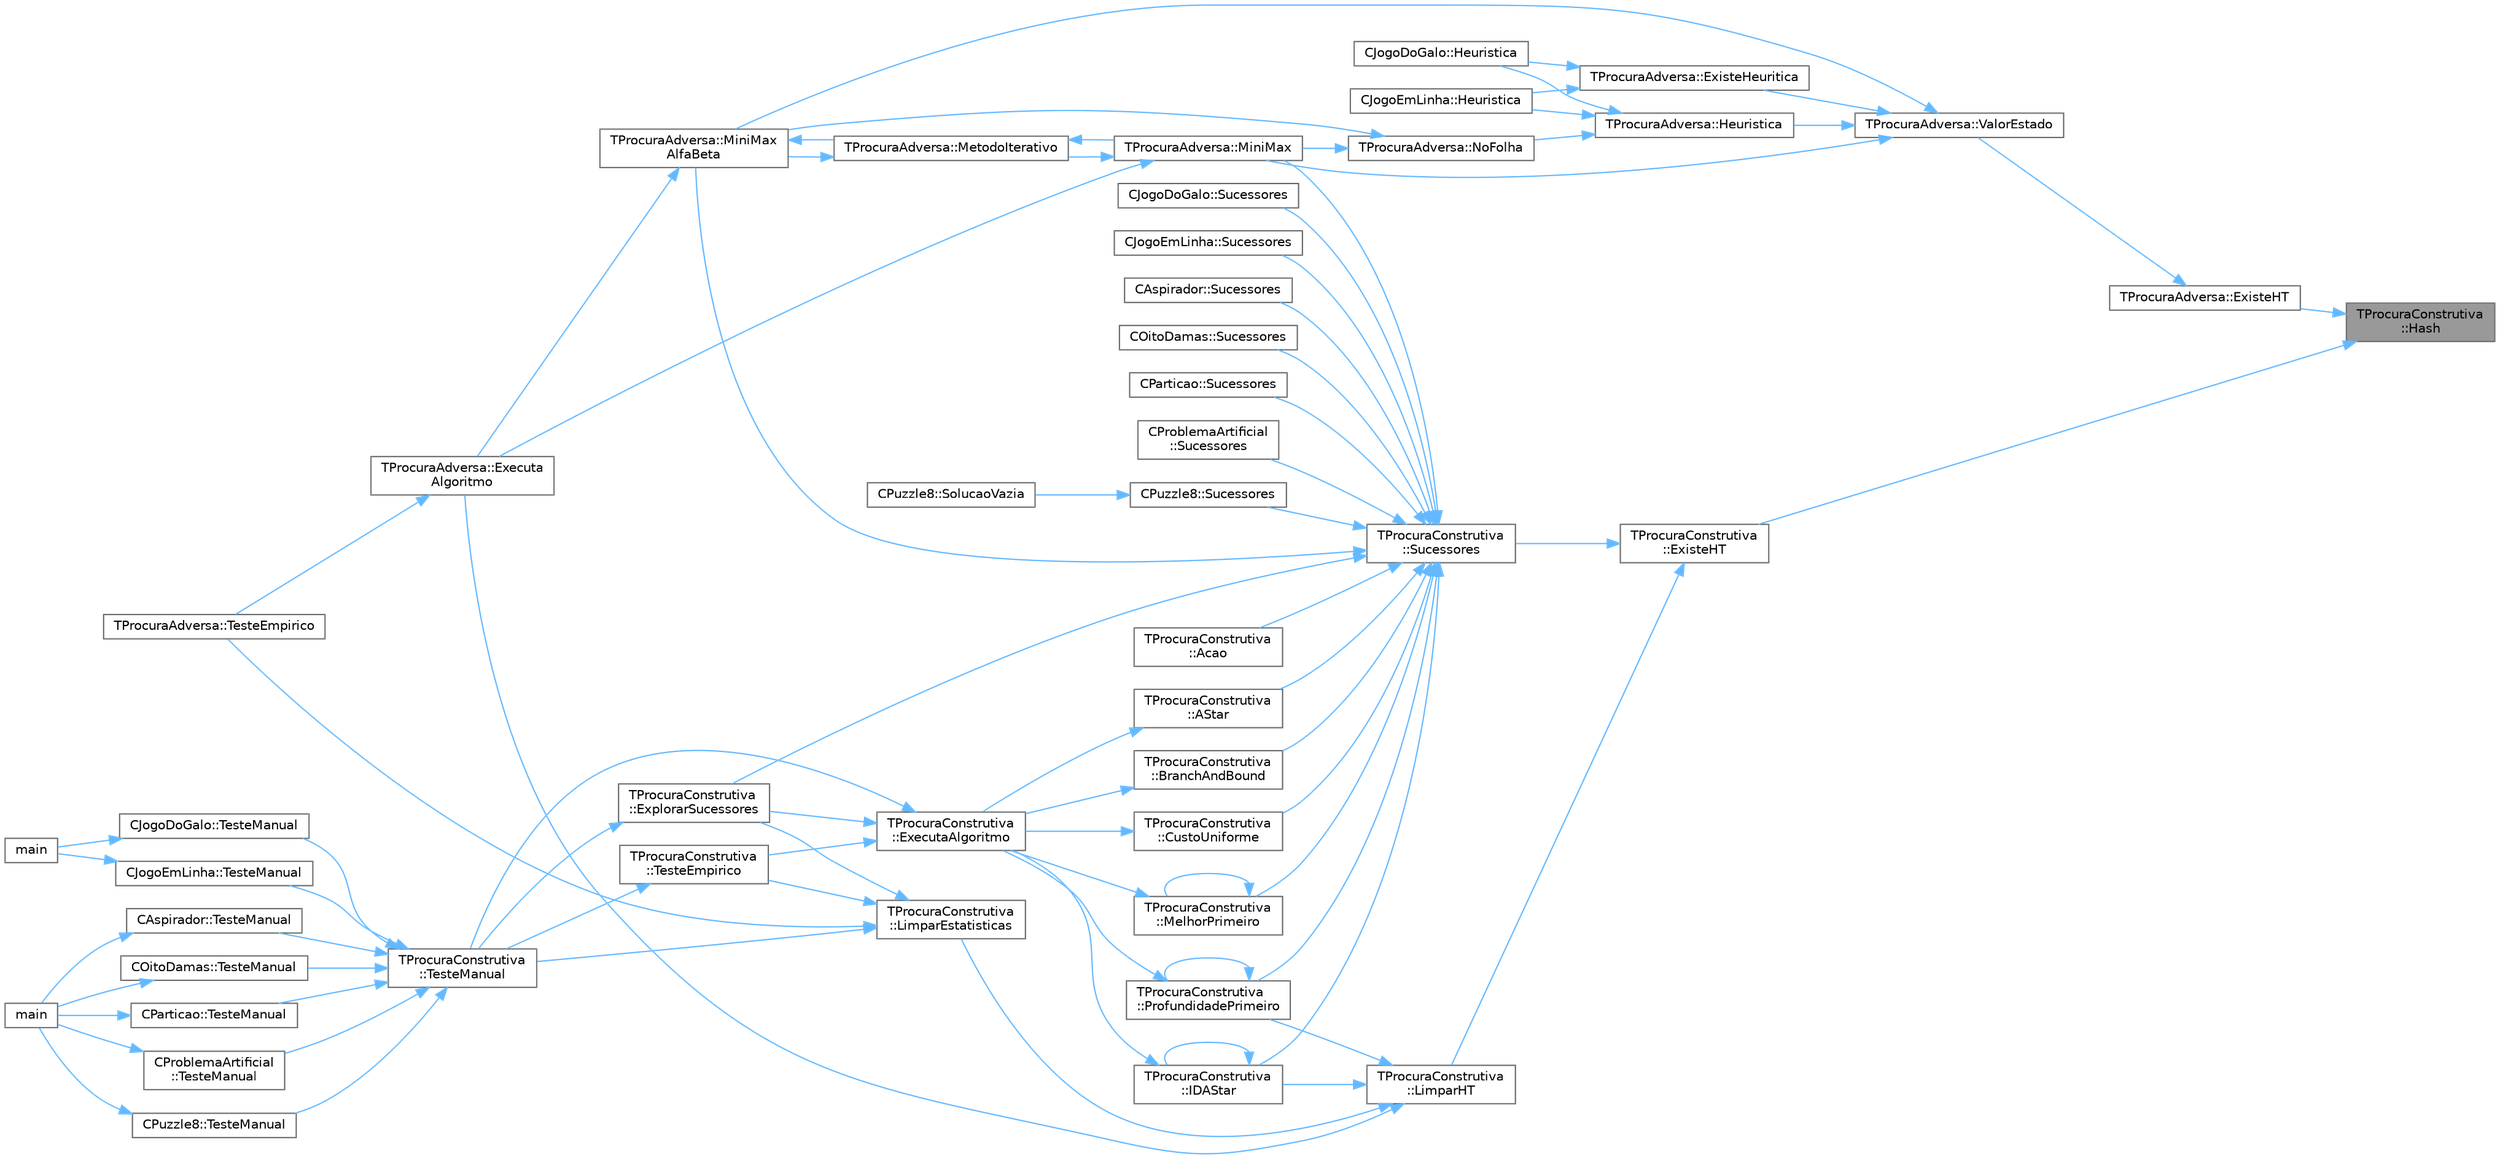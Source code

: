digraph "TProcuraConstrutiva::Hash"
{
 // LATEX_PDF_SIZE
  bgcolor="transparent";
  edge [fontname=Helvetica,fontsize=10,labelfontname=Helvetica,labelfontsize=10];
  node [fontname=Helvetica,fontsize=10,shape=box,height=0.2,width=0.4];
  rankdir="RL";
  Node1 [id="Node000001",label="TProcuraConstrutiva\l::Hash",height=0.2,width=0.4,color="gray40", fillcolor="grey60", style="filled", fontcolor="black",tooltip=" "];
  Node1 -> Node2 [id="edge78_Node000001_Node000002",dir="back",color="steelblue1",style="solid",tooltip=" "];
  Node2 [id="Node000002",label="TProcuraAdversa::ExisteHT",height=0.2,width=0.4,color="grey40", fillcolor="white", style="filled",URL="$classTProcuraAdversa.html#ad01434aae577cafdb636f82ba2815215",tooltip=" "];
  Node2 -> Node3 [id="edge79_Node000002_Node000003",dir="back",color="steelblue1",style="solid",tooltip=" "];
  Node3 [id="Node000003",label="TProcuraAdversa::ValorEstado",height=0.2,width=0.4,color="grey40", fillcolor="white", style="filled",URL="$classTProcuraAdversa.html#a9c95c246b28345f0d515a9083ffd646d",tooltip="ler ou gravar o melhor valor conhecido"];
  Node3 -> Node4 [id="edge80_Node000003_Node000004",dir="back",color="steelblue1",style="solid",tooltip=" "];
  Node4 [id="Node000004",label="TProcuraAdversa::ExisteHeuritica",height=0.2,width=0.4,color="grey40", fillcolor="white", style="filled",URL="$classTProcuraAdversa.html#aab0860dd7b025e71049e204adb25df25",tooltip=" "];
  Node4 -> Node5 [id="edge81_Node000004_Node000005",dir="back",color="steelblue1",style="solid",tooltip=" "];
  Node5 [id="Node000005",label="CJogoDoGalo::Heuristica",height=0.2,width=0.4,color="grey40", fillcolor="white", style="filled",URL="$classCJogoDoGalo.html#a3563839d5ffc94973acee1a1783e3527",tooltip="Função para calcular quanto falta para o final, o valor da heurística."];
  Node4 -> Node6 [id="edge82_Node000004_Node000006",dir="back",color="steelblue1",style="solid",tooltip=" "];
  Node6 [id="Node000006",label="CJogoEmLinha::Heuristica",height=0.2,width=0.4,color="grey40", fillcolor="white", style="filled",URL="$classCJogoEmLinha.html#afe8d4a92e1840c1436c295c5a13760db",tooltip="Função para calcular quanto falta para o final, o valor da heurística."];
  Node3 -> Node7 [id="edge83_Node000003_Node000007",dir="back",color="steelblue1",style="solid",tooltip=" "];
  Node7 [id="Node000007",label="TProcuraAdversa::Heuristica",height=0.2,width=0.4,color="grey40", fillcolor="white", style="filled",URL="$classTProcuraAdversa.html#a75e148ba0a922339333940828366aed6",tooltip="chamar após calcular a heurística (grava o valor, dependendo da parametrização)"];
  Node7 -> Node5 [id="edge84_Node000007_Node000005",dir="back",color="steelblue1",style="solid",tooltip=" "];
  Node7 -> Node6 [id="edge85_Node000007_Node000006",dir="back",color="steelblue1",style="solid",tooltip=" "];
  Node7 -> Node8 [id="edge86_Node000007_Node000008",dir="back",color="steelblue1",style="solid",tooltip=" "];
  Node8 [id="Node000008",label="TProcuraAdversa::NoFolha",height=0.2,width=0.4,color="grey40", fillcolor="white", style="filled",URL="$classTProcuraAdversa.html#a01ed7d4718647eb52723ecffaf68aa4b",tooltip="fim da procura, por corte de nível (ou não haver sucessores), retornar heurística"];
  Node8 -> Node9 [id="edge87_Node000008_Node000009",dir="back",color="steelblue1",style="solid",tooltip=" "];
  Node9 [id="Node000009",label="TProcuraAdversa::MiniMax",height=0.2,width=0.4,color="grey40", fillcolor="white", style="filled",URL="$classTProcuraAdversa.html#a4d8542bcb03f17da8aa3038384104f24",tooltip="retorna o valor do estado actual, apos procura de profundidade nivel"];
  Node9 -> Node10 [id="edge88_Node000009_Node000010",dir="back",color="steelblue1",style="solid",tooltip=" "];
  Node10 [id="Node000010",label="TProcuraAdversa::Executa\lAlgoritmo",height=0.2,width=0.4,color="grey40", fillcolor="white", style="filled",URL="$classTProcuraAdversa.html#aff6f48defaa10c14d160ac3990fd029b",tooltip="Executa o algoritmo com os parametros atuais."];
  Node10 -> Node11 [id="edge89_Node000010_Node000011",dir="back",color="steelblue1",style="solid",tooltip=" "];
  Node11 [id="Node000011",label="TProcuraAdversa::TesteEmpirico",height=0.2,width=0.4,color="grey40", fillcolor="white", style="filled",URL="$classTProcuraAdversa.html#ae849ba1f915dc5e0875faa281ba4bdbb",tooltip="Executa testes empíricos, em todas as configurações guardadas, nas instâncias selecionadas."];
  Node9 -> Node12 [id="edge90_Node000009_Node000012",dir="back",color="steelblue1",style="solid",tooltip=" "];
  Node12 [id="Node000012",label="TProcuraAdversa::MetodoIterativo",height=0.2,width=0.4,color="grey40", fillcolor="white", style="filled",URL="$classTProcuraAdversa.html#a7c4153974c32753901326271fee90197",tooltip="iteração, aumentando o nível progressivamente"];
  Node12 -> Node9 [id="edge91_Node000012_Node000009",dir="back",color="steelblue1",style="solid",tooltip=" "];
  Node12 -> Node13 [id="edge92_Node000012_Node000013",dir="back",color="steelblue1",style="solid",tooltip=" "];
  Node13 [id="Node000013",label="TProcuraAdversa::MiniMax\lAlfaBeta",height=0.2,width=0.4,color="grey40", fillcolor="white", style="filled",URL="$classTProcuraAdversa.html#adb3f857b1c8b3ee26682e335dc6ed601",tooltip="retorna o valor do estado actual, apos procura de profundidade nivel. Idêntico a MiniMax"];
  Node13 -> Node10 [id="edge93_Node000013_Node000010",dir="back",color="steelblue1",style="solid",tooltip=" "];
  Node13 -> Node12 [id="edge94_Node000013_Node000012",dir="back",color="steelblue1",style="solid",tooltip=" "];
  Node8 -> Node13 [id="edge95_Node000008_Node000013",dir="back",color="steelblue1",style="solid",tooltip=" "];
  Node3 -> Node9 [id="edge96_Node000003_Node000009",dir="back",color="steelblue1",style="solid",tooltip=" "];
  Node3 -> Node13 [id="edge97_Node000003_Node000013",dir="back",color="steelblue1",style="solid",tooltip=" "];
  Node1 -> Node14 [id="edge98_Node000001_Node000014",dir="back",color="steelblue1",style="solid",tooltip=" "];
  Node14 [id="Node000014",label="TProcuraConstrutiva\l::ExisteHT",height=0.2,width=0.4,color="grey40", fillcolor="white", style="filled",URL="$classTProcuraConstrutiva.html#ad7857beab462b4b09a37e70cc9c787ac",tooltip=" "];
  Node14 -> Node15 [id="edge99_Node000014_Node000015",dir="back",color="steelblue1",style="solid",tooltip=" "];
  Node15 [id="Node000015",label="TProcuraConstrutiva\l::LimparHT",height=0.2,width=0.4,color="grey40", fillcolor="white", style="filled",URL="$classTProcuraConstrutiva.html#a8b500987c88352d27a68200454cc3c8c",tooltip=" "];
  Node15 -> Node10 [id="edge100_Node000015_Node000010",dir="back",color="steelblue1",style="solid",tooltip=" "];
  Node15 -> Node16 [id="edge101_Node000015_Node000016",dir="back",color="steelblue1",style="solid",tooltip=" "];
  Node16 [id="Node000016",label="TProcuraConstrutiva\l::IDAStar",height=0.2,width=0.4,color="grey40", fillcolor="white", style="filled",URL="$group__ProcurasInformadas.html#gae77f9608e7988052377d7025bee7c4e8",tooltip="Executa a procura IDA*, algoritmo informado."];
  Node16 -> Node17 [id="edge102_Node000016_Node000017",dir="back",color="steelblue1",style="solid",tooltip=" "];
  Node17 [id="Node000017",label="TProcuraConstrutiva\l::ExecutaAlgoritmo",height=0.2,width=0.4,color="grey40", fillcolor="white", style="filled",URL="$group__RedefinicaoOpcional.html#gae52871eb18c8ae656a2174acf43b3bb3",tooltip="Executa o algoritmo com os parametros atuais."];
  Node17 -> Node18 [id="edge103_Node000017_Node000018",dir="back",color="steelblue1",style="solid",tooltip=" "];
  Node18 [id="Node000018",label="TProcuraConstrutiva\l::ExplorarSucessores",height=0.2,width=0.4,color="grey40", fillcolor="white", style="filled",URL="$classTProcuraConstrutiva.html#ab5639efca5e48b564a8bdd9ec23a8955",tooltip=" "];
  Node18 -> Node19 [id="edge104_Node000018_Node000019",dir="back",color="steelblue1",style="solid",tooltip=" "];
  Node19 [id="Node000019",label="TProcuraConstrutiva\l::TesteManual",height=0.2,width=0.4,color="grey40", fillcolor="white", style="filled",URL="$group__RedefinicaoMandatoria.html#ga843a501e25cbaff7eb51d8d29995be3a",tooltip="Inicializa a interação com o utilizador."];
  Node19 -> Node20 [id="edge105_Node000019_Node000020",dir="back",color="steelblue1",style="solid",tooltip=" "];
  Node20 [id="Node000020",label="CJogoDoGalo::TesteManual",height=0.2,width=0.4,color="grey40", fillcolor="white", style="filled",URL="$classCJogoDoGalo.html#a113984a3801a93ebce61e0a700a413ab",tooltip="Inicializa a interação com o utilizador."];
  Node20 -> Node21 [id="edge106_Node000020_Node000021",dir="back",color="steelblue1",style="solid",tooltip=" "];
  Node21 [id="Node000021",label="main",height=0.2,width=0.4,color="grey40", fillcolor="white", style="filled",URL="$Teste_2teste_8cpp.html#a0ddf1224851353fc92bfbff6f499fa97",tooltip=" "];
  Node19 -> Node22 [id="edge107_Node000019_Node000022",dir="back",color="steelblue1",style="solid",tooltip=" "];
  Node22 [id="Node000022",label="CJogoEmLinha::TesteManual",height=0.2,width=0.4,color="grey40", fillcolor="white", style="filled",URL="$classCJogoEmLinha.html#ad289e94136b44c9e3e942acf64ff0449",tooltip="Inicializa a interação com o utilizador."];
  Node22 -> Node21 [id="edge108_Node000022_Node000021",dir="back",color="steelblue1",style="solid",tooltip=" "];
  Node19 -> Node23 [id="edge109_Node000019_Node000023",dir="back",color="steelblue1",style="solid",tooltip=" "];
  Node23 [id="Node000023",label="CAspirador::TesteManual",height=0.2,width=0.4,color="grey40", fillcolor="white", style="filled",URL="$classCAspirador.html#a718c8187439940dec18a46a9e9e024e3",tooltip="Inicializa a interação com o utilizador."];
  Node23 -> Node24 [id="edge110_Node000023_Node000024",dir="back",color="steelblue1",style="solid",tooltip=" "];
  Node24 [id="Node000024",label="main",height=0.2,width=0.4,color="grey40", fillcolor="white", style="filled",URL="$TProcuraConstrutiva_2Teste_2teste_8cpp.html#a0ddf1224851353fc92bfbff6f499fa97",tooltip=" "];
  Node19 -> Node25 [id="edge111_Node000019_Node000025",dir="back",color="steelblue1",style="solid",tooltip=" "];
  Node25 [id="Node000025",label="COitoDamas::TesteManual",height=0.2,width=0.4,color="grey40", fillcolor="white", style="filled",URL="$classCOitoDamas.html#a0fb443165d257ac17fc8cf5bc870404d",tooltip="Inicializa a interação com o utilizador."];
  Node25 -> Node24 [id="edge112_Node000025_Node000024",dir="back",color="steelblue1",style="solid",tooltip=" "];
  Node19 -> Node26 [id="edge113_Node000019_Node000026",dir="back",color="steelblue1",style="solid",tooltip=" "];
  Node26 [id="Node000026",label="CParticao::TesteManual",height=0.2,width=0.4,color="grey40", fillcolor="white", style="filled",URL="$classCParticao.html#aa4d328b9944991f3fc52ce0726111865",tooltip="Inicializa a interação com o utilizador."];
  Node26 -> Node24 [id="edge114_Node000026_Node000024",dir="back",color="steelblue1",style="solid",tooltip=" "];
  Node19 -> Node27 [id="edge115_Node000019_Node000027",dir="back",color="steelblue1",style="solid",tooltip=" "];
  Node27 [id="Node000027",label="CProblemaArtificial\l::TesteManual",height=0.2,width=0.4,color="grey40", fillcolor="white", style="filled",URL="$classCProblemaArtificial.html#abaad629eb538177261df40e1e27e92ed",tooltip="Inicializa a interação com o utilizador."];
  Node27 -> Node24 [id="edge116_Node000027_Node000024",dir="back",color="steelblue1",style="solid",tooltip=" "];
  Node19 -> Node28 [id="edge117_Node000019_Node000028",dir="back",color="steelblue1",style="solid",tooltip=" "];
  Node28 [id="Node000028",label="CPuzzle8::TesteManual",height=0.2,width=0.4,color="grey40", fillcolor="white", style="filled",URL="$classCPuzzle8.html#a06d2a8f5d7e3670eb6ee75d7a72b0265",tooltip="Inicializa a interação com o utilizador."];
  Node28 -> Node24 [id="edge118_Node000028_Node000024",dir="back",color="steelblue1",style="solid",tooltip=" "];
  Node17 -> Node29 [id="edge119_Node000017_Node000029",dir="back",color="steelblue1",style="solid",tooltip=" "];
  Node29 [id="Node000029",label="TProcuraConstrutiva\l::TesteEmpirico",height=0.2,width=0.4,color="grey40", fillcolor="white", style="filled",URL="$group__RedefinicaoOpcional.html#gab2fca28035f165ce7c1d40acbfc8c971",tooltip="Executa testes empíricos, em todas as configurações guardadas, nas instâncias selecionadas."];
  Node29 -> Node19 [id="edge120_Node000029_Node000019",dir="back",color="steelblue1",style="solid",tooltip=" "];
  Node17 -> Node19 [id="edge121_Node000017_Node000019",dir="back",color="steelblue1",style="solid",tooltip=" "];
  Node16 -> Node16 [id="edge122_Node000016_Node000016",dir="back",color="steelblue1",style="solid",tooltip=" "];
  Node15 -> Node30 [id="edge123_Node000015_Node000030",dir="back",color="steelblue1",style="solid",tooltip=" "];
  Node30 [id="Node000030",label="TProcuraConstrutiva\l::LimparEstatisticas",height=0.2,width=0.4,color="grey40", fillcolor="white", style="filled",URL="$classTProcuraConstrutiva.html#ae254bbde1b2e36391d575fc2836fea7f",tooltip=" "];
  Node30 -> Node18 [id="edge124_Node000030_Node000018",dir="back",color="steelblue1",style="solid",tooltip=" "];
  Node30 -> Node11 [id="edge125_Node000030_Node000011",dir="back",color="steelblue1",style="solid",tooltip=" "];
  Node30 -> Node29 [id="edge126_Node000030_Node000029",dir="back",color="steelblue1",style="solid",tooltip=" "];
  Node30 -> Node19 [id="edge127_Node000030_Node000019",dir="back",color="steelblue1",style="solid",tooltip=" "];
  Node15 -> Node31 [id="edge128_Node000015_Node000031",dir="back",color="steelblue1",style="solid",tooltip=" "];
  Node31 [id="Node000031",label="TProcuraConstrutiva\l::ProfundidadePrimeiro",height=0.2,width=0.4,color="grey40", fillcolor="white", style="filled",URL="$group__ProcurasCegas.html#gaf00d9776f6b25d56138efb6725b86228",tooltip="Executa a procura em profundidade primeiro, algoritmo cego."];
  Node31 -> Node17 [id="edge129_Node000031_Node000017",dir="back",color="steelblue1",style="solid",tooltip=" "];
  Node31 -> Node31 [id="edge130_Node000031_Node000031",dir="back",color="steelblue1",style="solid",tooltip=" "];
  Node14 -> Node32 [id="edge131_Node000014_Node000032",dir="back",color="steelblue1",style="solid",tooltip=" "];
  Node32 [id="Node000032",label="TProcuraConstrutiva\l::Sucessores",height=0.2,width=0.4,color="grey40", fillcolor="white", style="filled",URL="$group__RedefinicaoMandatoria.html#ga0a13570d2f5a21296e3c10c2780e170c",tooltip="Coloca em sucessores a lista de estados sucessores."];
  Node32 -> Node33 [id="edge132_Node000032_Node000033",dir="back",color="steelblue1",style="solid",tooltip=" "];
  Node33 [id="Node000033",label="TProcuraConstrutiva\l::Acao",height=0.2,width=0.4,color="grey40", fillcolor="white", style="filled",URL="$group__RedefinicaoOpcional.html#gacccf4fbb52126ba19bfc456c0c6d5214",tooltip="Executa a ação (movimento, passo, jogada, lance, etc.) no estado atual."];
  Node32 -> Node34 [id="edge133_Node000032_Node000034",dir="back",color="steelblue1",style="solid",tooltip=" "];
  Node34 [id="Node000034",label="TProcuraConstrutiva\l::AStar",height=0.2,width=0.4,color="grey40", fillcolor="white", style="filled",URL="$group__ProcurasInformadas.html#ga37dd78e1a9a6742700728135f81964b4",tooltip="Executa a procura A*, algoritmo informado."];
  Node34 -> Node17 [id="edge134_Node000034_Node000017",dir="back",color="steelblue1",style="solid",tooltip=" "];
  Node32 -> Node35 [id="edge135_Node000032_Node000035",dir="back",color="steelblue1",style="solid",tooltip=" "];
  Node35 [id="Node000035",label="TProcuraConstrutiva\l::BranchAndBound",height=0.2,width=0.4,color="grey40", fillcolor="white", style="filled",URL="$group__ProcurasInformadas.html#gafe804dbf6cabda9e627500c2d4f8aafd",tooltip="Executa o algoritmo Branch-and-Bound, um algoritmo informado."];
  Node35 -> Node17 [id="edge136_Node000035_Node000017",dir="back",color="steelblue1",style="solid",tooltip=" "];
  Node32 -> Node36 [id="edge137_Node000032_Node000036",dir="back",color="steelblue1",style="solid",tooltip=" "];
  Node36 [id="Node000036",label="TProcuraConstrutiva\l::CustoUniforme",height=0.2,width=0.4,color="grey40", fillcolor="white", style="filled",URL="$group__ProcurasCegas.html#ga2343fafdecfd55b69c0ffb71e8f9426b",tooltip="Executa a procura por custo uniforme, algoritmo cego."];
  Node36 -> Node17 [id="edge138_Node000036_Node000017",dir="back",color="steelblue1",style="solid",tooltip=" "];
  Node32 -> Node18 [id="edge139_Node000032_Node000018",dir="back",color="steelblue1",style="solid",tooltip=" "];
  Node32 -> Node16 [id="edge140_Node000032_Node000016",dir="back",color="steelblue1",style="solid",tooltip=" "];
  Node32 -> Node37 [id="edge141_Node000032_Node000037",dir="back",color="steelblue1",style="solid",tooltip=" "];
  Node37 [id="Node000037",label="TProcuraConstrutiva\l::MelhorPrimeiro",height=0.2,width=0.4,color="grey40", fillcolor="white", style="filled",URL="$group__ProcurasInformadas.html#gaebb84182343041bc276e4ceceb4b13aa",tooltip="Executa a procura melhor primeiro, algoritmo informado."];
  Node37 -> Node17 [id="edge142_Node000037_Node000017",dir="back",color="steelblue1",style="solid",tooltip=" "];
  Node37 -> Node37 [id="edge143_Node000037_Node000037",dir="back",color="steelblue1",style="solid",tooltip=" "];
  Node32 -> Node9 [id="edge144_Node000032_Node000009",dir="back",color="steelblue1",style="solid",tooltip=" "];
  Node32 -> Node13 [id="edge145_Node000032_Node000013",dir="back",color="steelblue1",style="solid",tooltip=" "];
  Node32 -> Node31 [id="edge146_Node000032_Node000031",dir="back",color="steelblue1",style="solid",tooltip=" "];
  Node32 -> Node38 [id="edge147_Node000032_Node000038",dir="back",color="steelblue1",style="solid",tooltip=" "];
  Node38 [id="Node000038",label="CJogoDoGalo::Sucessores",height=0.2,width=0.4,color="grey40", fillcolor="white", style="filled",URL="$classCJogoDoGalo.html#a00004ccf1fa3974c67e655291db65cfb",tooltip="Coloca em sucessores a lista de estados sucessores."];
  Node32 -> Node39 [id="edge148_Node000032_Node000039",dir="back",color="steelblue1",style="solid",tooltip=" "];
  Node39 [id="Node000039",label="CJogoEmLinha::Sucessores",height=0.2,width=0.4,color="grey40", fillcolor="white", style="filled",URL="$classCJogoEmLinha.html#a0fbafadc8f5d1b1ed8aa3ddde563285b",tooltip="Coloca em sucessores a lista de estados sucessores."];
  Node32 -> Node40 [id="edge149_Node000032_Node000040",dir="back",color="steelblue1",style="solid",tooltip=" "];
  Node40 [id="Node000040",label="CAspirador::Sucessores",height=0.2,width=0.4,color="grey40", fillcolor="white", style="filled",URL="$classCAspirador.html#ac28dba7dd58b76f9d16f44ebac66fab8",tooltip="Coloca em sucessores a lista de estados sucessores."];
  Node32 -> Node41 [id="edge150_Node000032_Node000041",dir="back",color="steelblue1",style="solid",tooltip=" "];
  Node41 [id="Node000041",label="COitoDamas::Sucessores",height=0.2,width=0.4,color="grey40", fillcolor="white", style="filled",URL="$classCOitoDamas.html#ab384df7572c5a6e34ffe28b346aaf517",tooltip="Coloca em sucessores a lista de estados sucessores."];
  Node32 -> Node42 [id="edge151_Node000032_Node000042",dir="back",color="steelblue1",style="solid",tooltip=" "];
  Node42 [id="Node000042",label="CParticao::Sucessores",height=0.2,width=0.4,color="grey40", fillcolor="white", style="filled",URL="$classCParticao.html#a5c6104354972acf2f6ed3d8ff7a8b98c",tooltip="Coloca em sucessores a lista de estados sucessores."];
  Node32 -> Node43 [id="edge152_Node000032_Node000043",dir="back",color="steelblue1",style="solid",tooltip=" "];
  Node43 [id="Node000043",label="CProblemaArtificial\l::Sucessores",height=0.2,width=0.4,color="grey40", fillcolor="white", style="filled",URL="$classCProblemaArtificial.html#a8ecd3995c8ce751d5da10cc20709175c",tooltip="Coloca em sucessores a lista de estados sucessores."];
  Node32 -> Node44 [id="edge153_Node000032_Node000044",dir="back",color="steelblue1",style="solid",tooltip=" "];
  Node44 [id="Node000044",label="CPuzzle8::Sucessores",height=0.2,width=0.4,color="grey40", fillcolor="white", style="filled",URL="$classCPuzzle8.html#a65dd2ff8c163c5542a12b2213c2fd12a",tooltip="Coloca em sucessores a lista de estados sucessores."];
  Node44 -> Node45 [id="edge154_Node000044_Node000045",dir="back",color="steelblue1",style="solid",tooltip=" "];
  Node45 [id="Node000045",label="CPuzzle8::SolucaoVazia",height=0.2,width=0.4,color="grey40", fillcolor="white", style="filled",URL="$classCPuzzle8.html#a9cf95b2a057f5368736e503565fad846",tooltip="Coloca o objecto no estado inicial da procura."];
}

